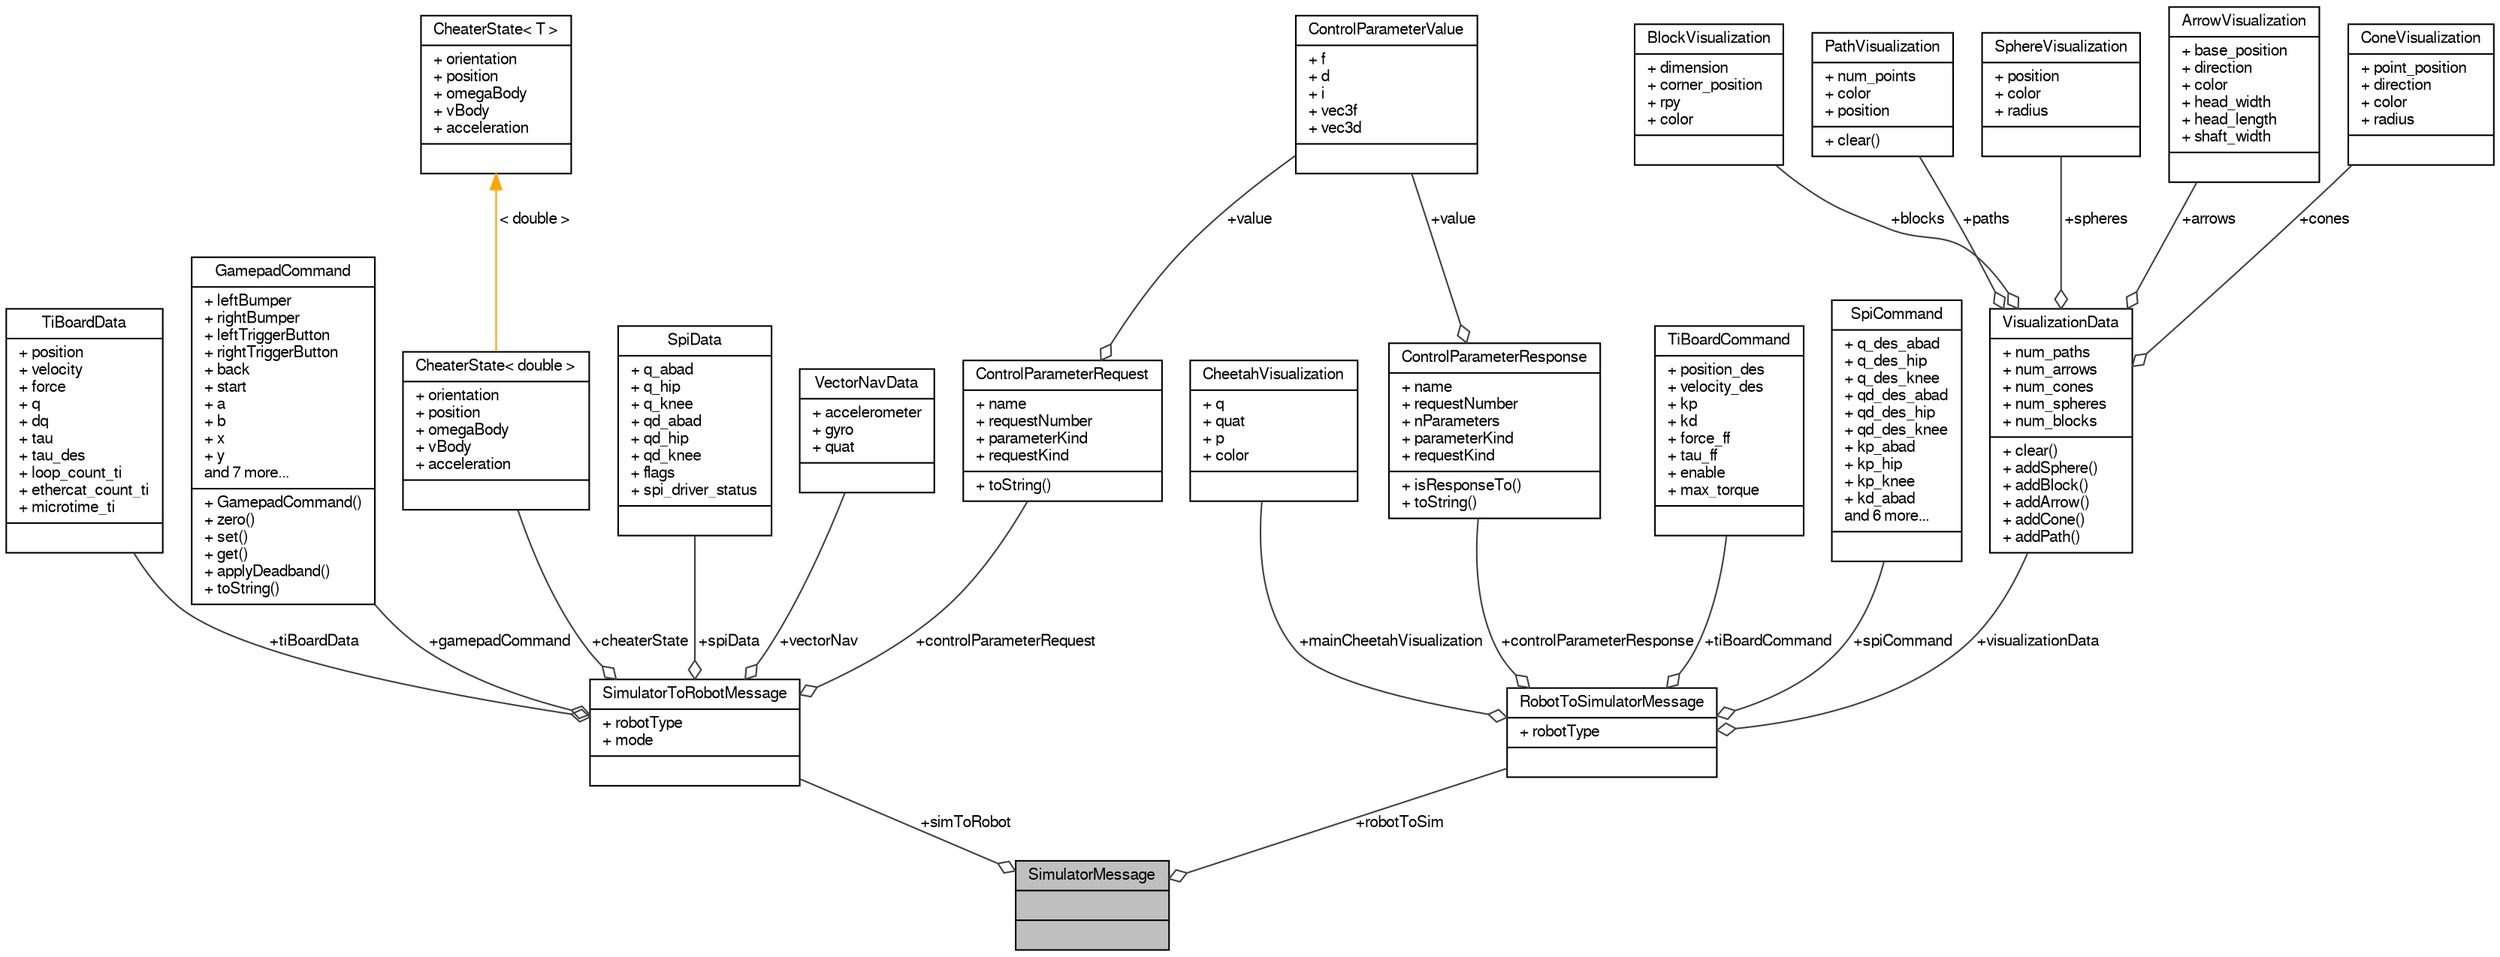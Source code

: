 digraph "SimulatorMessage"
{
  edge [fontname="FreeSans",fontsize="10",labelfontname="FreeSans",labelfontsize="10"];
  node [fontname="FreeSans",fontsize="10",shape=record];
  Node1 [label="{SimulatorMessage\n||}",height=0.2,width=0.4,color="black", fillcolor="grey75", style="filled", fontcolor="black"];
  Node2 -> Node1 [color="grey25",fontsize="10",style="solid",label=" +robotToSim" ,arrowhead="odiamond",fontname="FreeSans"];
  Node2 [label="{RobotToSimulatorMessage\n|+ robotType\l|}",height=0.2,width=0.4,color="black", fillcolor="white", style="filled",URL="$df/dc1/struct_robot_to_simulator_message.html"];
  Node3 -> Node2 [color="grey25",fontsize="10",style="solid",label=" +controlParameterResponse" ,arrowhead="odiamond",fontname="FreeSans"];
  Node3 [label="{ControlParameterResponse\n|+ name\l+ requestNumber\l+ nParameters\l+ parameterKind\l+ requestKind\l|+ isResponseTo()\l+ toString()\l}",height=0.2,width=0.4,color="black", fillcolor="white", style="filled",URL="$d4/d34/struct_control_parameter_response.html"];
  Node4 -> Node3 [color="grey25",fontsize="10",style="solid",label=" +value" ,arrowhead="odiamond",fontname="FreeSans"];
  Node4 [label="{ControlParameterValue\n|+ f\l+ d\l+ i\l+ vec3f\l+ vec3d\l|}",height=0.2,width=0.4,color="black", fillcolor="white", style="filled",URL="$df/df2/union_control_parameter_value.html"];
  Node5 -> Node2 [color="grey25",fontsize="10",style="solid",label=" +mainCheetahVisualization" ,arrowhead="odiamond",fontname="FreeSans"];
  Node5 [label="{CheetahVisualization\n|+ q\l+ quat\l+ p\l+ color\l|}",height=0.2,width=0.4,color="black", fillcolor="white", style="filled",URL="$d0/d6d/struct_cheetah_visualization.html"];
  Node6 -> Node2 [color="grey25",fontsize="10",style="solid",label=" +visualizationData" ,arrowhead="odiamond",fontname="FreeSans"];
  Node6 [label="{VisualizationData\n|+ num_paths\l+ num_arrows\l+ num_cones\l+ num_spheres\l+ num_blocks\l|+ clear()\l+ addSphere()\l+ addBlock()\l+ addArrow()\l+ addCone()\l+ addPath()\l}",height=0.2,width=0.4,color="black", fillcolor="white", style="filled",URL="$d3/d60/struct_visualization_data.html"];
  Node7 -> Node6 [color="grey25",fontsize="10",style="solid",label=" +arrows" ,arrowhead="odiamond",fontname="FreeSans"];
  Node7 [label="{ArrowVisualization\n|+ base_position\l+ direction\l+ color\l+ head_width\l+ head_length\l+ shaft_width\l|}",height=0.2,width=0.4,color="black", fillcolor="white", style="filled",URL="$d4/d7b/struct_arrow_visualization.html"];
  Node8 -> Node6 [color="grey25",fontsize="10",style="solid",label=" +cones" ,arrowhead="odiamond",fontname="FreeSans"];
  Node8 [label="{ConeVisualization\n|+ point_position\l+ direction\l+ color\l+ radius\l|}",height=0.2,width=0.4,color="black", fillcolor="white", style="filled",URL="$df/da6/struct_cone_visualization.html"];
  Node9 -> Node6 [color="grey25",fontsize="10",style="solid",label=" +blocks" ,arrowhead="odiamond",fontname="FreeSans"];
  Node9 [label="{BlockVisualization\n|+ dimension\l+ corner_position\l+ rpy\l+ color\l|}",height=0.2,width=0.4,color="black", fillcolor="white", style="filled",URL="$d5/d38/struct_block_visualization.html"];
  Node10 -> Node6 [color="grey25",fontsize="10",style="solid",label=" +paths" ,arrowhead="odiamond",fontname="FreeSans"];
  Node10 [label="{PathVisualization\n|+ num_points\l+ color\l+ position\l|+ clear()\l}",height=0.2,width=0.4,color="black", fillcolor="white", style="filled",URL="$d1/d06/struct_path_visualization.html"];
  Node11 -> Node6 [color="grey25",fontsize="10",style="solid",label=" +spheres" ,arrowhead="odiamond",fontname="FreeSans"];
  Node11 [label="{SphereVisualization\n|+ position\l+ color\l+ radius\l|}",height=0.2,width=0.4,color="black", fillcolor="white", style="filled",URL="$d7/d94/struct_sphere_visualization.html"];
  Node12 -> Node2 [color="grey25",fontsize="10",style="solid",label=" +tiBoardCommand" ,arrowhead="odiamond",fontname="FreeSans"];
  Node12 [label="{TiBoardCommand\n|+ position_des\l+ velocity_des\l+ kp\l+ kd\l+ force_ff\l+ tau_ff\l+ enable\l+ max_torque\l|}",height=0.2,width=0.4,color="black", fillcolor="white", style="filled",URL="$d8/d03/struct_ti_board_command.html"];
  Node13 -> Node2 [color="grey25",fontsize="10",style="solid",label=" +spiCommand" ,arrowhead="odiamond",fontname="FreeSans"];
  Node13 [label="{SpiCommand\n|+ q_des_abad\l+ q_des_hip\l+ q_des_knee\l+ qd_des_abad\l+ qd_des_hip\l+ qd_des_knee\l+ kp_abad\l+ kp_hip\l+ kp_knee\l+ kd_abad\land 6 more...\l|}",height=0.2,width=0.4,color="black", fillcolor="white", style="filled",URL="$d0/ddd/struct_spi_command.html"];
  Node14 -> Node1 [color="grey25",fontsize="10",style="solid",label=" +simToRobot" ,arrowhead="odiamond",fontname="FreeSans"];
  Node14 [label="{SimulatorToRobotMessage\n|+ robotType\l+ mode\l|}",height=0.2,width=0.4,color="black", fillcolor="white", style="filled",URL="$da/d43/struct_simulator_to_robot_message.html"];
  Node15 -> Node14 [color="grey25",fontsize="10",style="solid",label=" +spiData" ,arrowhead="odiamond",fontname="FreeSans"];
  Node15 [label="{SpiData\n|+ q_abad\l+ q_hip\l+ q_knee\l+ qd_abad\l+ qd_hip\l+ qd_knee\l+ flags\l+ spi_driver_status\l|}",height=0.2,width=0.4,color="black", fillcolor="white", style="filled",URL="$d5/d09/struct_spi_data.html"];
  Node16 -> Node14 [color="grey25",fontsize="10",style="solid",label=" +vectorNav" ,arrowhead="odiamond",fontname="FreeSans"];
  Node16 [label="{VectorNavData\n|+ accelerometer\l+ gyro\l+ quat\l|}",height=0.2,width=0.4,color="black", fillcolor="white", style="filled",URL="$df/d06/struct_vector_nav_data.html"];
  Node17 -> Node14 [color="grey25",fontsize="10",style="solid",label=" +cheaterState" ,arrowhead="odiamond",fontname="FreeSans"];
  Node17 [label="{CheaterState\< double \>\n|+ orientation\l+ position\l+ omegaBody\l+ vBody\l+ acceleration\l|}",height=0.2,width=0.4,color="black", fillcolor="white", style="filled",URL="$d2/d3e/struct_cheater_state.html"];
  Node18 -> Node17 [dir="back",color="orange",fontsize="10",style="solid",label=" \< double \>" ,fontname="FreeSans"];
  Node18 [label="{CheaterState\< T \>\n|+ orientation\l+ position\l+ omegaBody\l+ vBody\l+ acceleration\l|}",height=0.2,width=0.4,color="black", fillcolor="white", style="filled",URL="$d2/d3e/struct_cheater_state.html"];
  Node19 -> Node14 [color="grey25",fontsize="10",style="solid",label=" +controlParameterRequest" ,arrowhead="odiamond",fontname="FreeSans"];
  Node19 [label="{ControlParameterRequest\n|+ name\l+ requestNumber\l+ parameterKind\l+ requestKind\l|+ toString()\l}",height=0.2,width=0.4,color="black", fillcolor="white", style="filled",URL="$d6/d6d/struct_control_parameter_request.html"];
  Node4 -> Node19 [color="grey25",fontsize="10",style="solid",label=" +value" ,arrowhead="odiamond",fontname="FreeSans"];
  Node20 -> Node14 [color="grey25",fontsize="10",style="solid",label=" +tiBoardData" ,arrowhead="odiamond",fontname="FreeSans"];
  Node20 [label="{TiBoardData\n|+ position\l+ velocity\l+ force\l+ q\l+ dq\l+ tau\l+ tau_des\l+ loop_count_ti\l+ ethercat_count_ti\l+ microtime_ti\l|}",height=0.2,width=0.4,color="black", fillcolor="white", style="filled",URL="$de/de1/struct_ti_board_data.html"];
  Node21 -> Node14 [color="grey25",fontsize="10",style="solid",label=" +gamepadCommand" ,arrowhead="odiamond",fontname="FreeSans"];
  Node21 [label="{GamepadCommand\n|+ leftBumper\l+ rightBumper\l+ leftTriggerButton\l+ rightTriggerButton\l+ back\l+ start\l+ a\l+ b\l+ x\l+ y\land 7 more...\l|+ GamepadCommand()\l+ zero()\l+ set()\l+ get()\l+ applyDeadband()\l+ toString()\l}",height=0.2,width=0.4,color="black", fillcolor="white", style="filled",URL="$d4/d51/struct_gamepad_command.html"];
}

